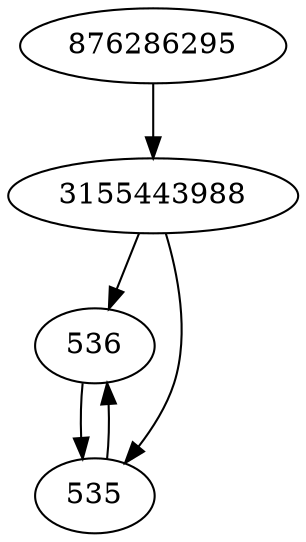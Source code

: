strict digraph  {
536;
3155443988;
876286295;
535;
536 -> 535;
3155443988 -> 535;
3155443988 -> 536;
876286295 -> 3155443988;
535 -> 536;
}
